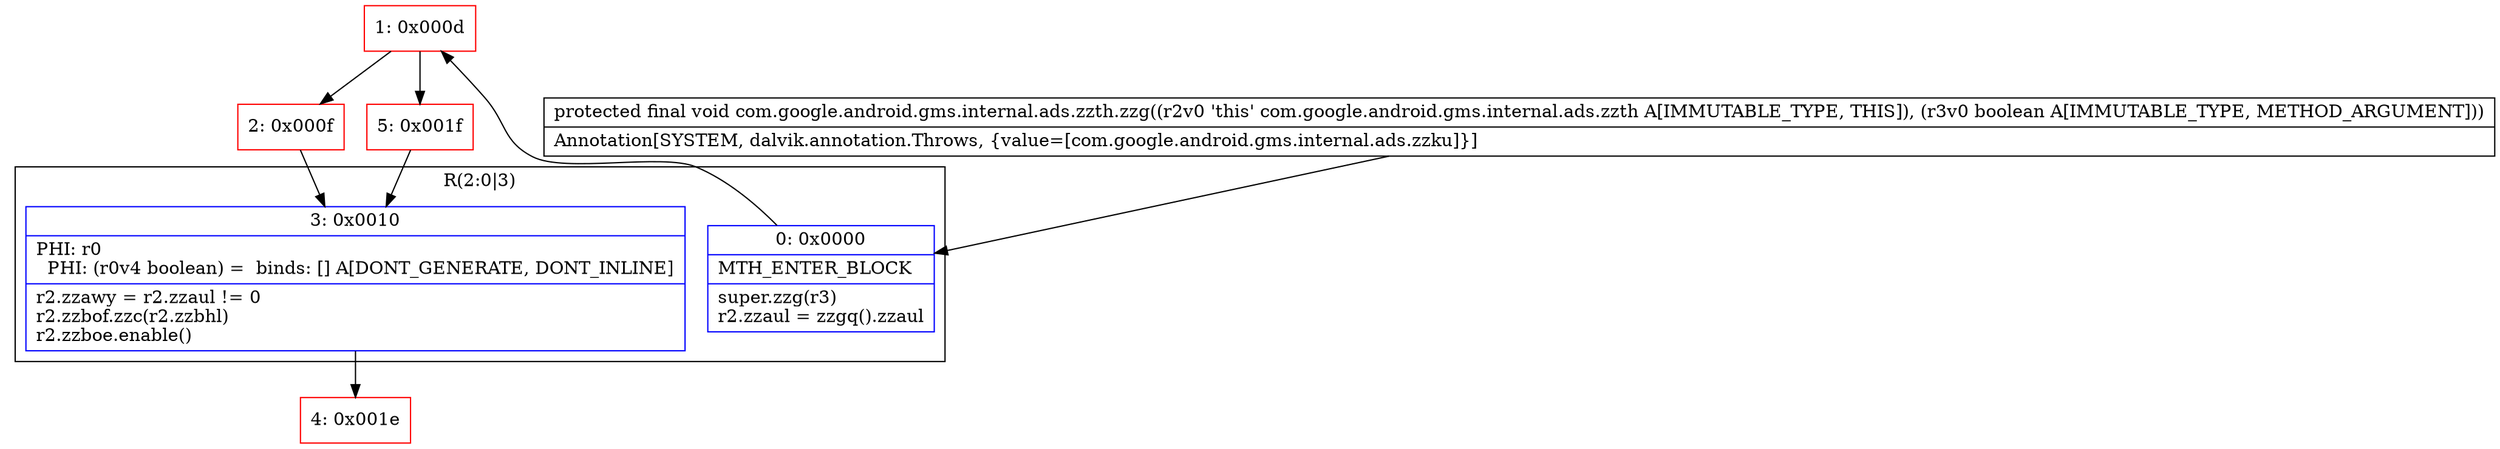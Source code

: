 digraph "CFG forcom.google.android.gms.internal.ads.zzth.zzg(Z)V" {
subgraph cluster_Region_1256948939 {
label = "R(2:0|3)";
node [shape=record,color=blue];
Node_0 [shape=record,label="{0\:\ 0x0000|MTH_ENTER_BLOCK\l|super.zzg(r3)\lr2.zzaul = zzgq().zzaul\l}"];
Node_3 [shape=record,label="{3\:\ 0x0010|PHI: r0 \l  PHI: (r0v4 boolean) =  binds: [] A[DONT_GENERATE, DONT_INLINE]\l|r2.zzawy = r2.zzaul != 0\lr2.zzbof.zzc(r2.zzbhl)\lr2.zzboe.enable()\l}"];
}
Node_1 [shape=record,color=red,label="{1\:\ 0x000d}"];
Node_2 [shape=record,color=red,label="{2\:\ 0x000f}"];
Node_4 [shape=record,color=red,label="{4\:\ 0x001e}"];
Node_5 [shape=record,color=red,label="{5\:\ 0x001f}"];
MethodNode[shape=record,label="{protected final void com.google.android.gms.internal.ads.zzth.zzg((r2v0 'this' com.google.android.gms.internal.ads.zzth A[IMMUTABLE_TYPE, THIS]), (r3v0 boolean A[IMMUTABLE_TYPE, METHOD_ARGUMENT]))  | Annotation[SYSTEM, dalvik.annotation.Throws, \{value=[com.google.android.gms.internal.ads.zzku]\}]\l}"];
MethodNode -> Node_0;
Node_0 -> Node_1;
Node_3 -> Node_4;
Node_1 -> Node_2;
Node_1 -> Node_5;
Node_2 -> Node_3;
Node_5 -> Node_3;
}

